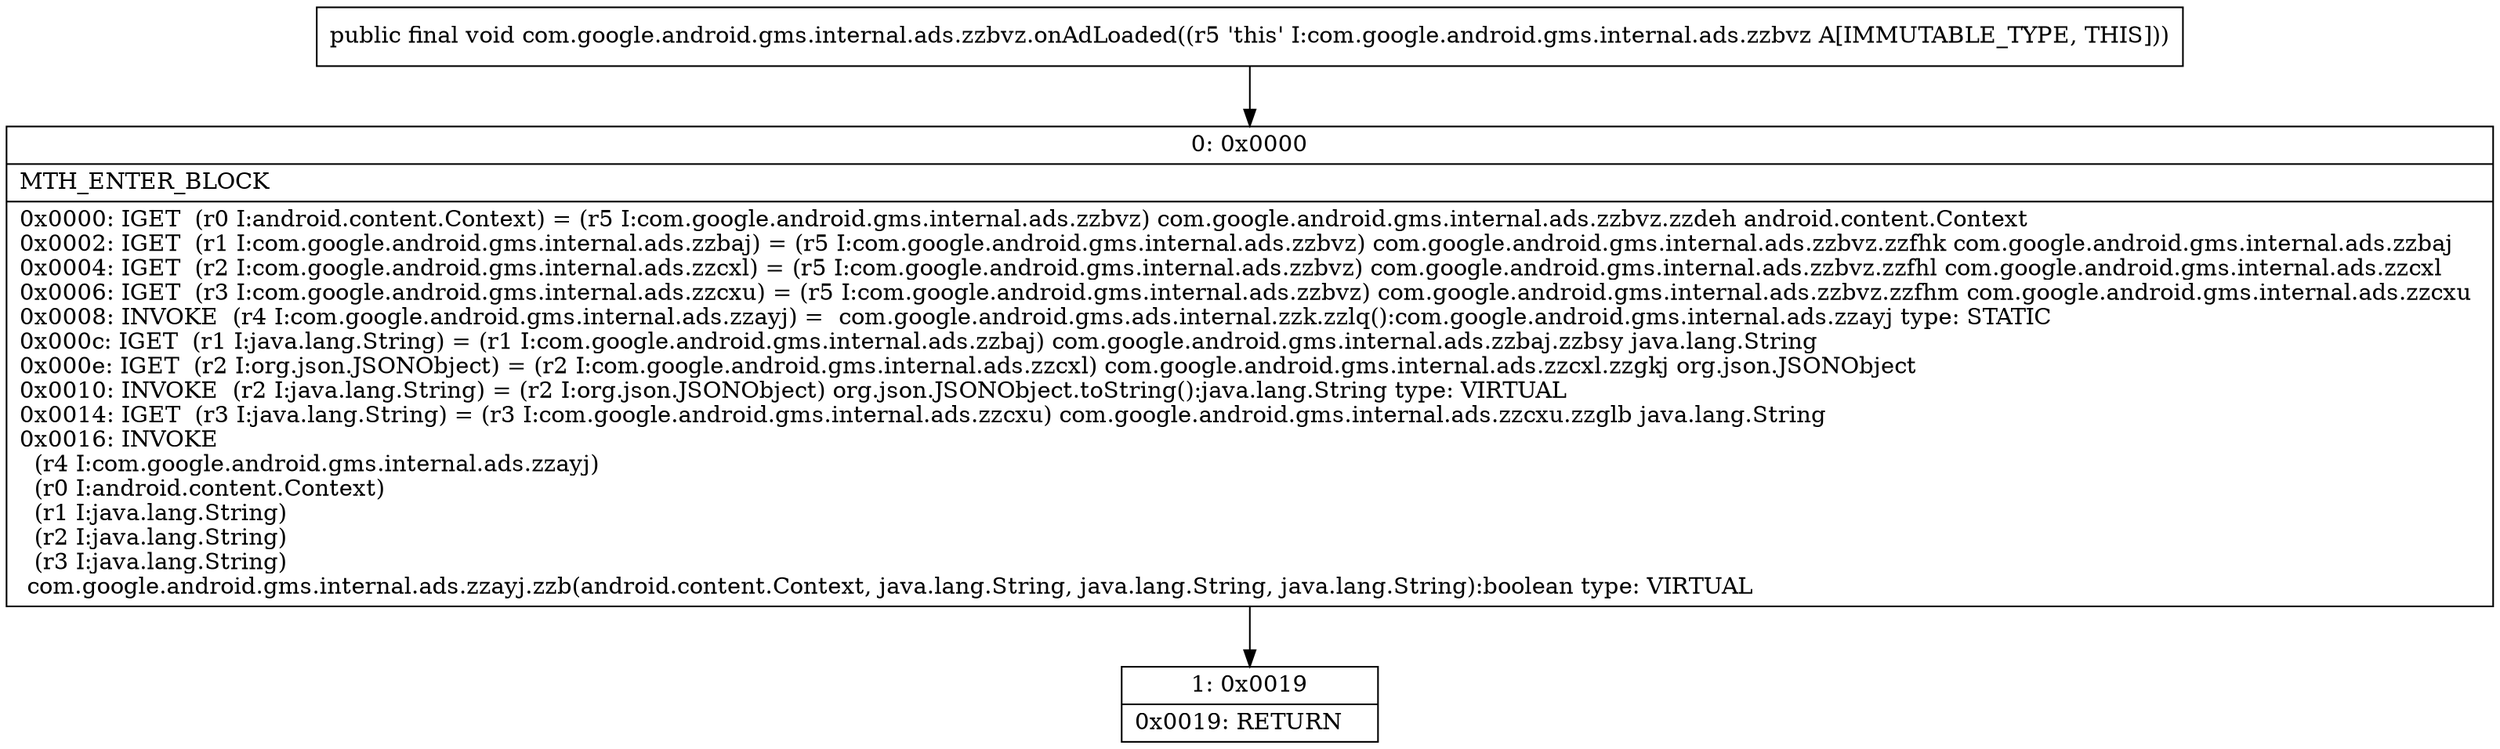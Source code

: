 digraph "CFG forcom.google.android.gms.internal.ads.zzbvz.onAdLoaded()V" {
Node_0 [shape=record,label="{0\:\ 0x0000|MTH_ENTER_BLOCK\l|0x0000: IGET  (r0 I:android.content.Context) = (r5 I:com.google.android.gms.internal.ads.zzbvz) com.google.android.gms.internal.ads.zzbvz.zzdeh android.content.Context \l0x0002: IGET  (r1 I:com.google.android.gms.internal.ads.zzbaj) = (r5 I:com.google.android.gms.internal.ads.zzbvz) com.google.android.gms.internal.ads.zzbvz.zzfhk com.google.android.gms.internal.ads.zzbaj \l0x0004: IGET  (r2 I:com.google.android.gms.internal.ads.zzcxl) = (r5 I:com.google.android.gms.internal.ads.zzbvz) com.google.android.gms.internal.ads.zzbvz.zzfhl com.google.android.gms.internal.ads.zzcxl \l0x0006: IGET  (r3 I:com.google.android.gms.internal.ads.zzcxu) = (r5 I:com.google.android.gms.internal.ads.zzbvz) com.google.android.gms.internal.ads.zzbvz.zzfhm com.google.android.gms.internal.ads.zzcxu \l0x0008: INVOKE  (r4 I:com.google.android.gms.internal.ads.zzayj) =  com.google.android.gms.ads.internal.zzk.zzlq():com.google.android.gms.internal.ads.zzayj type: STATIC \l0x000c: IGET  (r1 I:java.lang.String) = (r1 I:com.google.android.gms.internal.ads.zzbaj) com.google.android.gms.internal.ads.zzbaj.zzbsy java.lang.String \l0x000e: IGET  (r2 I:org.json.JSONObject) = (r2 I:com.google.android.gms.internal.ads.zzcxl) com.google.android.gms.internal.ads.zzcxl.zzgkj org.json.JSONObject \l0x0010: INVOKE  (r2 I:java.lang.String) = (r2 I:org.json.JSONObject) org.json.JSONObject.toString():java.lang.String type: VIRTUAL \l0x0014: IGET  (r3 I:java.lang.String) = (r3 I:com.google.android.gms.internal.ads.zzcxu) com.google.android.gms.internal.ads.zzcxu.zzglb java.lang.String \l0x0016: INVOKE  \l  (r4 I:com.google.android.gms.internal.ads.zzayj)\l  (r0 I:android.content.Context)\l  (r1 I:java.lang.String)\l  (r2 I:java.lang.String)\l  (r3 I:java.lang.String)\l com.google.android.gms.internal.ads.zzayj.zzb(android.content.Context, java.lang.String, java.lang.String, java.lang.String):boolean type: VIRTUAL \l}"];
Node_1 [shape=record,label="{1\:\ 0x0019|0x0019: RETURN   \l}"];
MethodNode[shape=record,label="{public final void com.google.android.gms.internal.ads.zzbvz.onAdLoaded((r5 'this' I:com.google.android.gms.internal.ads.zzbvz A[IMMUTABLE_TYPE, THIS])) }"];
MethodNode -> Node_0;
Node_0 -> Node_1;
}

